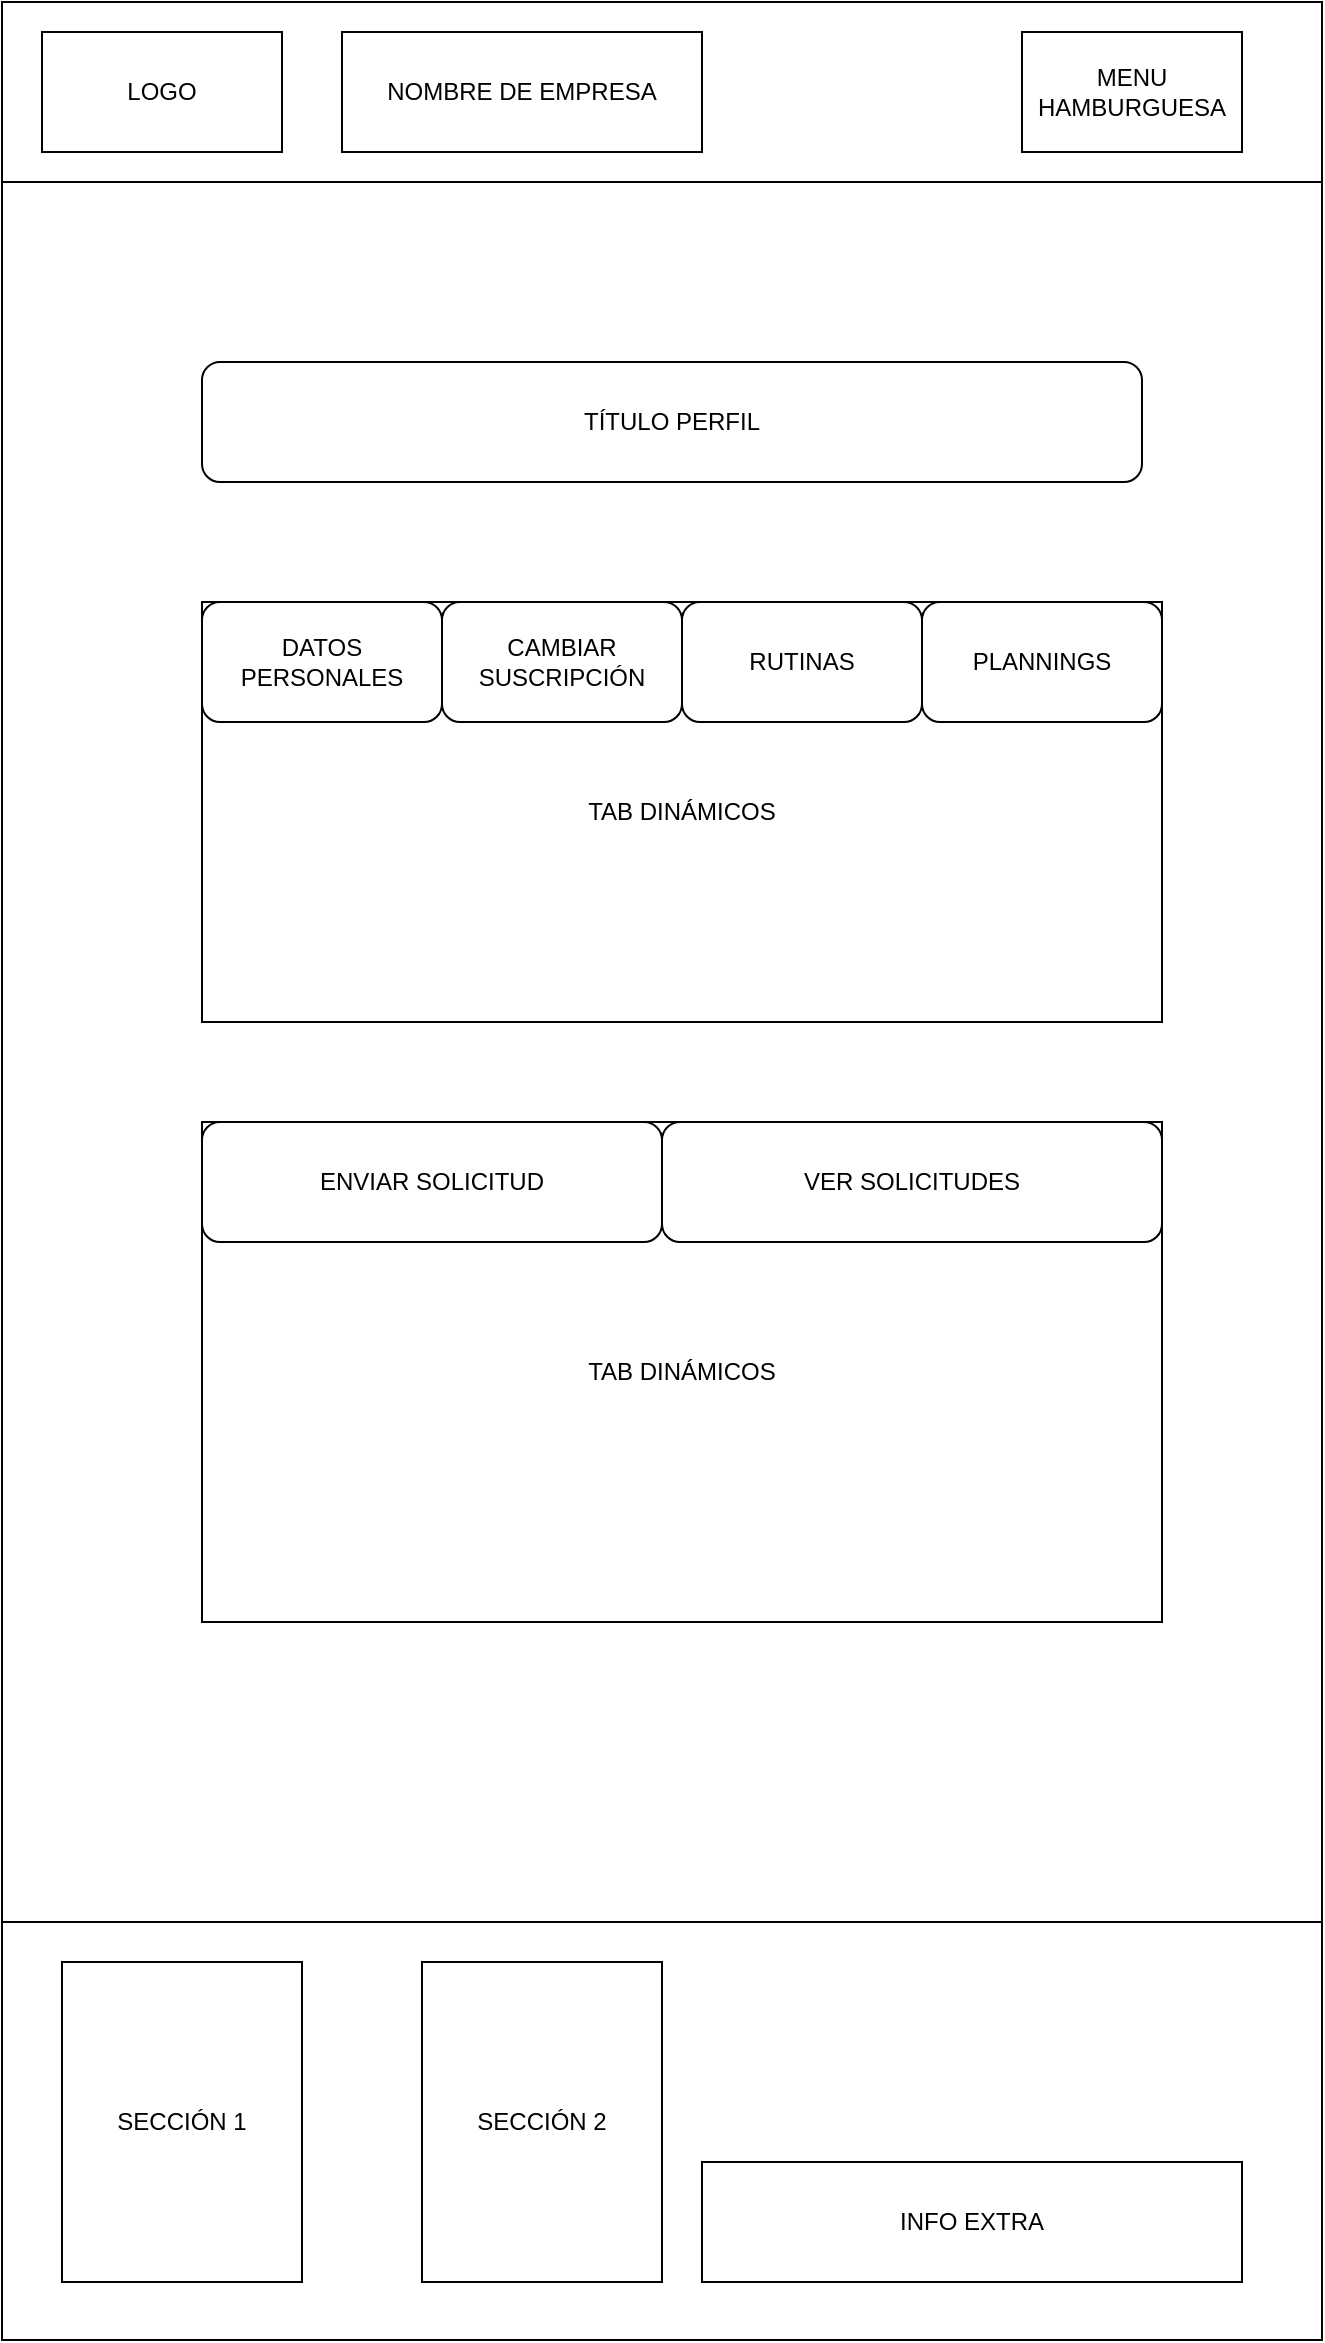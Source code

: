 <mxfile version="21.3.2" type="device" pages="3">
  <diagram name="perfi-MOVIL" id="S6WkfXy8WBQHkO8pz846">
    <mxGraphModel dx="1687" dy="936" grid="1" gridSize="10" guides="1" tooltips="1" connect="1" arrows="1" fold="1" page="1" pageScale="1" pageWidth="660" pageHeight="1169" math="0" shadow="0">
      <root>
        <mxCell id="0" />
        <mxCell id="1" parent="0" />
        <mxCell id="JiKnMTtMNSroHooT13fF-1" value="" style="rounded=0;whiteSpace=wrap;html=1;" vertex="1" parent="1">
          <mxGeometry width="660" height="90" as="geometry" />
        </mxCell>
        <mxCell id="JiKnMTtMNSroHooT13fF-2" value="" style="rounded=0;whiteSpace=wrap;html=1;" vertex="1" parent="1">
          <mxGeometry y="90" width="660" height="870" as="geometry" />
        </mxCell>
        <mxCell id="JiKnMTtMNSroHooT13fF-3" value="" style="rounded=0;whiteSpace=wrap;html=1;" vertex="1" parent="1">
          <mxGeometry y="960" width="660" height="209" as="geometry" />
        </mxCell>
        <mxCell id="JiKnMTtMNSroHooT13fF-4" value="LOGO" style="rounded=0;whiteSpace=wrap;html=1;" vertex="1" parent="1">
          <mxGeometry x="20" y="15" width="120" height="60" as="geometry" />
        </mxCell>
        <mxCell id="JiKnMTtMNSroHooT13fF-5" value="MENU HAMBURGUESA" style="rounded=0;whiteSpace=wrap;html=1;" vertex="1" parent="1">
          <mxGeometry x="510" y="15" width="110" height="60" as="geometry" />
        </mxCell>
        <mxCell id="JiKnMTtMNSroHooT13fF-9" value="SECCIÓN 1" style="rounded=0;whiteSpace=wrap;html=1;" vertex="1" parent="1">
          <mxGeometry x="30" y="980" width="120" height="160" as="geometry" />
        </mxCell>
        <mxCell id="JiKnMTtMNSroHooT13fF-10" value="SECCIÓN 2" style="rounded=0;whiteSpace=wrap;html=1;" vertex="1" parent="1">
          <mxGeometry x="210" y="980" width="120" height="160" as="geometry" />
        </mxCell>
        <mxCell id="JiKnMTtMNSroHooT13fF-11" value="INFO EXTRA" style="rounded=0;whiteSpace=wrap;html=1;" vertex="1" parent="1">
          <mxGeometry x="350" y="1080" width="270" height="60" as="geometry" />
        </mxCell>
        <mxCell id="JiKnMTtMNSroHooT13fF-13" value="TÍTULO PERFIL" style="rounded=1;whiteSpace=wrap;html=1;" vertex="1" parent="1">
          <mxGeometry x="100" y="180" width="470" height="60" as="geometry" />
        </mxCell>
        <mxCell id="JiKnMTtMNSroHooT13fF-17" value="NOMBRE DE EMPRESA" style="rounded=0;whiteSpace=wrap;html=1;" vertex="1" parent="1">
          <mxGeometry x="170" y="15" width="180" height="60" as="geometry" />
        </mxCell>
        <mxCell id="JiKnMTtMNSroHooT13fF-18" value="TAB DINÁMICOS" style="rounded=0;whiteSpace=wrap;html=1;" vertex="1" parent="1">
          <mxGeometry x="100" y="300" width="480" height="210" as="geometry" />
        </mxCell>
        <mxCell id="JiKnMTtMNSroHooT13fF-6" value="DATOS PERSONALES" style="rounded=1;whiteSpace=wrap;html=1;" vertex="1" parent="1">
          <mxGeometry x="100" y="300" width="120" height="60" as="geometry" />
        </mxCell>
        <mxCell id="JiKnMTtMNSroHooT13fF-19" value="CAMBIAR SUSCRIPCIÓN" style="rounded=1;whiteSpace=wrap;html=1;" vertex="1" parent="1">
          <mxGeometry x="220" y="300" width="120" height="60" as="geometry" />
        </mxCell>
        <mxCell id="JiKnMTtMNSroHooT13fF-20" value="RUTINAS" style="rounded=1;whiteSpace=wrap;html=1;" vertex="1" parent="1">
          <mxGeometry x="340" y="300" width="120" height="60" as="geometry" />
        </mxCell>
        <mxCell id="JiKnMTtMNSroHooT13fF-21" value="PLANNINGS" style="rounded=1;whiteSpace=wrap;html=1;" vertex="1" parent="1">
          <mxGeometry x="460" y="300" width="120" height="60" as="geometry" />
        </mxCell>
        <mxCell id="JiKnMTtMNSroHooT13fF-22" value="TAB DINÁMICOS" style="rounded=0;whiteSpace=wrap;html=1;" vertex="1" parent="1">
          <mxGeometry x="100" y="560" width="480" height="250" as="geometry" />
        </mxCell>
        <mxCell id="JiKnMTtMNSroHooT13fF-23" value="ENVIAR SOLICITUD" style="rounded=1;whiteSpace=wrap;html=1;" vertex="1" parent="1">
          <mxGeometry x="100" y="560" width="230" height="60" as="geometry" />
        </mxCell>
        <mxCell id="JiKnMTtMNSroHooT13fF-26" value="VER SOLICITUDES" style="rounded=1;whiteSpace=wrap;html=1;" vertex="1" parent="1">
          <mxGeometry x="330" y="560" width="250" height="60" as="geometry" />
        </mxCell>
      </root>
    </mxGraphModel>
  </diagram>
  <diagram id="aJ4JDUKsc6IWlIOuTx4j" name="perfil-TABLET">
    <mxGraphModel dx="2049" dy="1137" grid="1" gridSize="10" guides="1" tooltips="1" connect="1" arrows="1" fold="1" page="1" pageScale="1" pageWidth="660" pageHeight="1169" math="0" shadow="0">
      <root>
        <mxCell id="0" />
        <mxCell id="1" parent="0" />
        <mxCell id="LcZbdoUAUI2Z0u_O02TD-1" value="" style="rounded=0;whiteSpace=wrap;html=1;" vertex="1" parent="1">
          <mxGeometry width="850" height="90" as="geometry" />
        </mxCell>
        <mxCell id="LcZbdoUAUI2Z0u_O02TD-2" value="" style="rounded=0;whiteSpace=wrap;html=1;" vertex="1" parent="1">
          <mxGeometry y="90" width="850" height="870" as="geometry" />
        </mxCell>
        <mxCell id="LcZbdoUAUI2Z0u_O02TD-3" value="" style="rounded=0;whiteSpace=wrap;html=1;" vertex="1" parent="1">
          <mxGeometry y="960" width="850" height="209" as="geometry" />
        </mxCell>
        <mxCell id="LcZbdoUAUI2Z0u_O02TD-4" value="LOGO" style="rounded=0;whiteSpace=wrap;html=1;" vertex="1" parent="1">
          <mxGeometry x="20" y="15" width="120" height="60" as="geometry" />
        </mxCell>
        <mxCell id="LcZbdoUAUI2Z0u_O02TD-5" value="MENU HAMBURGUESA" style="rounded=0;whiteSpace=wrap;html=1;" vertex="1" parent="1">
          <mxGeometry x="690" y="15" width="110" height="60" as="geometry" />
        </mxCell>
        <mxCell id="LcZbdoUAUI2Z0u_O02TD-6" value="SECCIÓN 1" style="rounded=0;whiteSpace=wrap;html=1;" vertex="1" parent="1">
          <mxGeometry x="30" y="980" width="170" height="160" as="geometry" />
        </mxCell>
        <mxCell id="LcZbdoUAUI2Z0u_O02TD-7" value="SECCIÓN 2" style="rounded=0;whiteSpace=wrap;html=1;" vertex="1" parent="1">
          <mxGeometry x="290" y="980" width="175" height="160" as="geometry" />
        </mxCell>
        <mxCell id="LcZbdoUAUI2Z0u_O02TD-8" value="INFO EXTRA" style="rounded=0;whiteSpace=wrap;html=1;" vertex="1" parent="1">
          <mxGeometry x="550" y="1080" width="270" height="60" as="geometry" />
        </mxCell>
        <mxCell id="LcZbdoUAUI2Z0u_O02TD-9" value="NOMBRE DE EMPRESA" style="rounded=0;whiteSpace=wrap;html=1;" vertex="1" parent="1">
          <mxGeometry x="170" y="15" width="180" height="60" as="geometry" />
        </mxCell>
        <mxCell id="HJOoF59qN9Ws_LPYwGw8-1" value="TÍTULO PERFIL" style="rounded=1;whiteSpace=wrap;html=1;" vertex="1" parent="1">
          <mxGeometry x="190" y="190" width="470" height="60" as="geometry" />
        </mxCell>
        <mxCell id="HJOoF59qN9Ws_LPYwGw8-2" value="TAB DINÁMICOS" style="rounded=0;whiteSpace=wrap;html=1;" vertex="1" parent="1">
          <mxGeometry x="182.5" y="310" width="480" height="210" as="geometry" />
        </mxCell>
        <mxCell id="HJOoF59qN9Ws_LPYwGw8-3" value="DATOS PERSONALES" style="rounded=1;whiteSpace=wrap;html=1;" vertex="1" parent="1">
          <mxGeometry x="182.5" y="310" width="120" height="60" as="geometry" />
        </mxCell>
        <mxCell id="HJOoF59qN9Ws_LPYwGw8-4" value="CAMBIAR SUSCRIPCIÓN" style="rounded=1;whiteSpace=wrap;html=1;" vertex="1" parent="1">
          <mxGeometry x="302.5" y="310" width="120" height="60" as="geometry" />
        </mxCell>
        <mxCell id="HJOoF59qN9Ws_LPYwGw8-5" value="RUTINAS" style="rounded=1;whiteSpace=wrap;html=1;" vertex="1" parent="1">
          <mxGeometry x="422.5" y="310" width="120" height="60" as="geometry" />
        </mxCell>
        <mxCell id="HJOoF59qN9Ws_LPYwGw8-6" value="PLANNINGS" style="rounded=1;whiteSpace=wrap;html=1;" vertex="1" parent="1">
          <mxGeometry x="542.5" y="310" width="120" height="60" as="geometry" />
        </mxCell>
        <mxCell id="HJOoF59qN9Ws_LPYwGw8-7" value="TAB DINÁMICOS" style="rounded=0;whiteSpace=wrap;html=1;" vertex="1" parent="1">
          <mxGeometry x="185" y="570" width="480" height="250" as="geometry" />
        </mxCell>
        <mxCell id="HJOoF59qN9Ws_LPYwGw8-8" value="ENVIAR SOLICITUD" style="rounded=1;whiteSpace=wrap;html=1;" vertex="1" parent="1">
          <mxGeometry x="185" y="570" width="230" height="60" as="geometry" />
        </mxCell>
        <mxCell id="HJOoF59qN9Ws_LPYwGw8-9" value="VER SOLICITUDES" style="rounded=1;whiteSpace=wrap;html=1;" vertex="1" parent="1">
          <mxGeometry x="415" y="570" width="250" height="60" as="geometry" />
        </mxCell>
      </root>
    </mxGraphModel>
  </diagram>
  <diagram id="fHCtj0af2XTPoVqdTHgM" name="perfil-ESCRITORIO">
    <mxGraphModel dx="3187" dy="1769" grid="1" gridSize="10" guides="1" tooltips="1" connect="1" arrows="1" fold="1" page="1" pageScale="1" pageWidth="660" pageHeight="1169" math="0" shadow="0">
      <root>
        <mxCell id="0" />
        <mxCell id="1" parent="0" />
        <mxCell id="1IO0bysax7kQs5HtlrxJ-1" value="" style="rounded=0;whiteSpace=wrap;html=1;" vertex="1" parent="1">
          <mxGeometry width="1580" height="90" as="geometry" />
        </mxCell>
        <mxCell id="1IO0bysax7kQs5HtlrxJ-2" value="&lt;font style=&quot;font-size: 18px;&quot;&gt;&lt;br&gt;&lt;/font&gt;" style="rounded=0;whiteSpace=wrap;html=1;" vertex="1" parent="1">
          <mxGeometry y="90" width="1580" height="1070" as="geometry" />
        </mxCell>
        <mxCell id="1IO0bysax7kQs5HtlrxJ-3" value="" style="rounded=0;whiteSpace=wrap;html=1;" vertex="1" parent="1">
          <mxGeometry y="1160" width="1580" height="209" as="geometry" />
        </mxCell>
        <mxCell id="1IO0bysax7kQs5HtlrxJ-4" value="LOGO" style="rounded=0;whiteSpace=wrap;html=1;" vertex="1" parent="1">
          <mxGeometry x="20" y="15" width="120" height="60" as="geometry" />
        </mxCell>
        <mxCell id="1IO0bysax7kQs5HtlrxJ-5" value="MENU" style="rounded=0;whiteSpace=wrap;html=1;" vertex="1" parent="1">
          <mxGeometry x="390" y="15" width="910" height="60" as="geometry" />
        </mxCell>
        <mxCell id="1IO0bysax7kQs5HtlrxJ-6" value="SECCIÓN 1" style="rounded=0;whiteSpace=wrap;html=1;" vertex="1" parent="1">
          <mxGeometry x="90" y="1180" width="170" height="160" as="geometry" />
        </mxCell>
        <mxCell id="1IO0bysax7kQs5HtlrxJ-7" value="SECCIÓN 2" style="rounded=0;whiteSpace=wrap;html=1;" vertex="1" parent="1">
          <mxGeometry x="330" y="1180" width="175" height="160" as="geometry" />
        </mxCell>
        <mxCell id="1IO0bysax7kQs5HtlrxJ-8" value="INFO EXTRA" style="rounded=0;whiteSpace=wrap;html=1;" vertex="1" parent="1">
          <mxGeometry x="1250" y="1260" width="270" height="70" as="geometry" />
        </mxCell>
        <mxCell id="1IO0bysax7kQs5HtlrxJ-9" value="NOMBRE DE EMPRESA" style="rounded=0;whiteSpace=wrap;html=1;" vertex="1" parent="1">
          <mxGeometry x="170" y="15" width="180" height="60" as="geometry" />
        </mxCell>
        <mxCell id="YPqEADjIgMsMAJ_OmX_p-1" value="TÍTULO PERFIL" style="rounded=1;whiteSpace=wrap;html=1;" vertex="1" parent="1">
          <mxGeometry x="460" y="170" width="762.5" height="80" as="geometry" />
        </mxCell>
        <mxCell id="YPqEADjIgMsMAJ_OmX_p-2" value="TAB DINÁMICOS" style="rounded=0;whiteSpace=wrap;html=1;" vertex="1" parent="1">
          <mxGeometry x="476.25" y="360" width="730" height="320" as="geometry" />
        </mxCell>
        <mxCell id="YPqEADjIgMsMAJ_OmX_p-3" value="DATOS PERSONALES" style="rounded=1;whiteSpace=wrap;html=1;" vertex="1" parent="1">
          <mxGeometry x="476.25" y="360" width="183.75" height="60" as="geometry" />
        </mxCell>
        <mxCell id="YPqEADjIgMsMAJ_OmX_p-4" value="CAMBIAR SUSCRIPCIÓN" style="rounded=1;whiteSpace=wrap;html=1;" vertex="1" parent="1">
          <mxGeometry x="660" y="360" width="180" height="60" as="geometry" />
        </mxCell>
        <mxCell id="YPqEADjIgMsMAJ_OmX_p-5" value="RUTINAS" style="rounded=1;whiteSpace=wrap;html=1;" vertex="1" parent="1">
          <mxGeometry x="840" y="360" width="190" height="60" as="geometry" />
        </mxCell>
        <mxCell id="YPqEADjIgMsMAJ_OmX_p-6" value="PLANNINGS" style="rounded=1;whiteSpace=wrap;html=1;" vertex="1" parent="1">
          <mxGeometry x="1030" y="360" width="176.25" height="60" as="geometry" />
        </mxCell>
        <mxCell id="YPqEADjIgMsMAJ_OmX_p-10" value="TAB DINÁMICOS" style="rounded=0;whiteSpace=wrap;html=1;" vertex="1" parent="1">
          <mxGeometry x="476.25" y="770" width="730" height="320" as="geometry" />
        </mxCell>
        <mxCell id="YPqEADjIgMsMAJ_OmX_p-8" value="ENVIAR SOLICITUD" style="rounded=1;whiteSpace=wrap;html=1;" vertex="1" parent="1">
          <mxGeometry x="476.25" y="770" width="363.75" height="80" as="geometry" />
        </mxCell>
        <mxCell id="YPqEADjIgMsMAJ_OmX_p-9" value="VER SOLICITUDES" style="rounded=1;whiteSpace=wrap;html=1;" vertex="1" parent="1">
          <mxGeometry x="840" y="770" width="366.25" height="80" as="geometry" />
        </mxCell>
      </root>
    </mxGraphModel>
  </diagram>
</mxfile>
